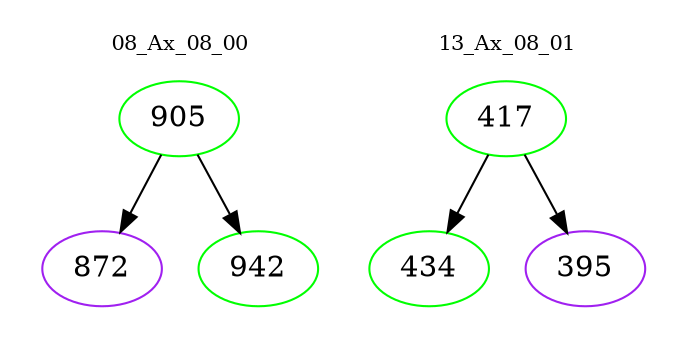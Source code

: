 digraph{
subgraph cluster_0 {
color = white
label = "08_Ax_08_00";
fontsize=10;
T0_905 [label="905", color="green"]
T0_905 -> T0_872 [color="black"]
T0_872 [label="872", color="purple"]
T0_905 -> T0_942 [color="black"]
T0_942 [label="942", color="green"]
}
subgraph cluster_1 {
color = white
label = "13_Ax_08_01";
fontsize=10;
T1_417 [label="417", color="green"]
T1_417 -> T1_434 [color="black"]
T1_434 [label="434", color="green"]
T1_417 -> T1_395 [color="black"]
T1_395 [label="395", color="purple"]
}
}
